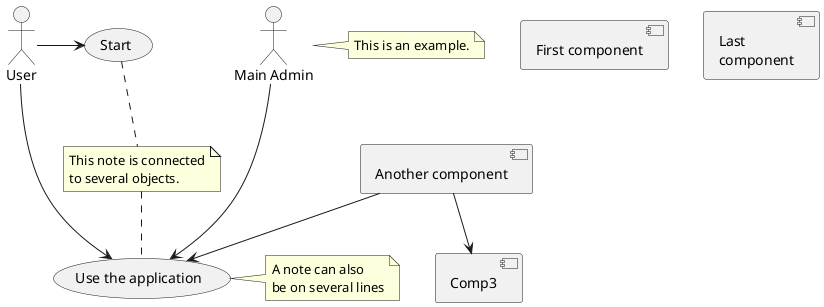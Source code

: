 @startuml
:Main Admin: as Admin
(Use the application) as (Use)

User -> (Start)
User --> (Use)

Admin ---> (Use)

note right of Admin : This is an example.

note right of (Use)
A note can also
be on several lines
end note

note "This note is connected\nto several objects." as N2
(Start) .. N2
N2 .. (Use)

[First component]
[Another component] as Comp2
component Comp3
component [Last\ncomponent] as Comp4

Comp2 --> Comp3
Comp2 --> (Use)
@enduml


@startuml
[First component]
[Another component] as Comp2
component Comp3
component [Last\ncomponent] as Comp4

Comp2 --> Comp3

@enduml

@startuml

[*] --> LoginView : Authorization
LoginView --> Denied : Aborted
Denied --> LoginView

LoginView -right-> Accepted : Succeeded
Accepted --> CheckRoles
CheckRoles --> CreateMainLayout
CreateMainLayout --> UI

state UI {
[*] -->  Issues : Role:Developer
[*] -->  Project : Role:Developer
[*] -->  Administration : Role:Administration

state Administration {
[*] --> Usermanagement
Usermanagement --> [*]
[*] --> Logging
Logging --> [*]
}



}





@enduml